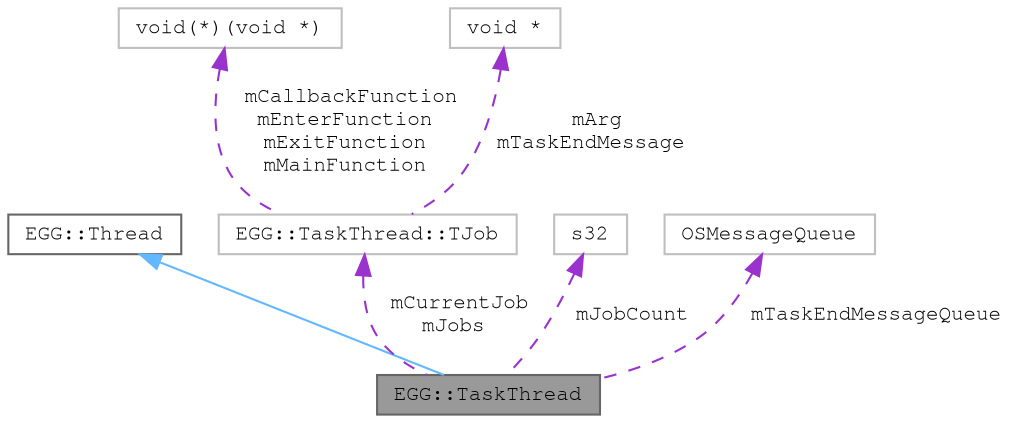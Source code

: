 digraph "EGG::TaskThread"
{
 // LATEX_PDF_SIZE
  bgcolor="transparent";
  edge [fontname=FreeMono,fontsize=10,labelfontname=FreeMono,labelfontsize=10];
  node [fontname=FreeMono,fontsize=10,shape=box,height=0.2,width=0.4];
  Node1 [label="EGG::TaskThread",height=0.2,width=0.4,color="gray40", fillcolor="grey60", style="filled", fontcolor="black",tooltip=" "];
  Node2 -> Node1 [dir="back",color="steelblue1",style="solid"];
  Node2 [label="EGG::Thread",height=0.2,width=0.4,color="gray40", fillcolor="white", style="filled",URL="$class_e_g_g_1_1_thread.html",tooltip="Wrapper for OSThread."];
  Node3 -> Node1 [dir="back",color="darkorchid3",style="dashed",label=" mCurrentJob\nmJobs" ];
  Node3 [label="EGG::TaskThread::TJob",height=0.2,width=0.4,color="grey75", fillcolor="white", style="filled",URL="$struct_e_g_g_1_1_task_thread_1_1_t_job.html",tooltip=" "];
  Node4 -> Node3 [dir="back",color="darkorchid3",style="dashed",label=" mCallbackFunction\nmEnterFunction\nmExitFunction\nmMainFunction" ];
  Node4 [label="void(*)(void *)",height=0.2,width=0.4,color="grey75", fillcolor="white", style="filled",tooltip=" "];
  Node5 -> Node3 [dir="back",color="darkorchid3",style="dashed",label=" mArg\nmTaskEndMessage" ];
  Node5 [label="void *",height=0.2,width=0.4,color="grey75", fillcolor="white", style="filled",tooltip=" "];
  Node6 -> Node1 [dir="back",color="darkorchid3",style="dashed",label=" mJobCount" ];
  Node6 [label="s32",height=0.2,width=0.4,color="grey75", fillcolor="white", style="filled",tooltip=" "];
  Node7 -> Node1 [dir="back",color="darkorchid3",style="dashed",label=" mTaskEndMessageQueue" ];
  Node7 [label="OSMessageQueue",height=0.2,width=0.4,color="grey75", fillcolor="white", style="filled",tooltip=" "];
}
